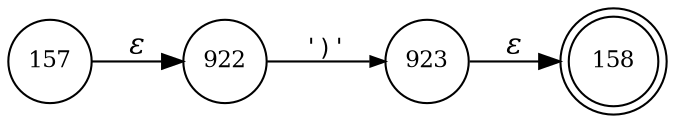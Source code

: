 digraph ATN {
rankdir=LR;
s158[fontsize=11, label="158", shape=doublecircle, fixedsize=true, width=.6];
s922[fontsize=11,label="922", shape=circle, fixedsize=true, width=.55, peripheries=1];
s923[fontsize=11,label="923", shape=circle, fixedsize=true, width=.55, peripheries=1];
s157[fontsize=11,label="157", shape=circle, fixedsize=true, width=.55, peripheries=1];
s157 -> s922 [fontname="Times-Italic", label="&epsilon;"];
s922 -> s923 [fontsize=11, fontname="Courier", arrowsize=.7, label = "')'", arrowhead = normal];
s923 -> s158 [fontname="Times-Italic", label="&epsilon;"];
}